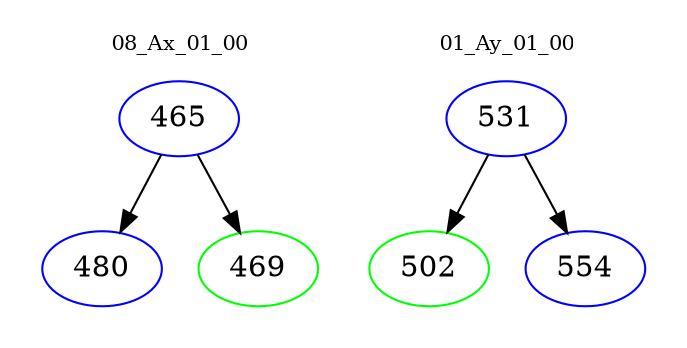 digraph{
subgraph cluster_0 {
color = white
label = "08_Ax_01_00";
fontsize=10;
T0_465 [label="465", color="blue"]
T0_465 -> T0_480 [color="black"]
T0_480 [label="480", color="blue"]
T0_465 -> T0_469 [color="black"]
T0_469 [label="469", color="green"]
}
subgraph cluster_1 {
color = white
label = "01_Ay_01_00";
fontsize=10;
T1_531 [label="531", color="blue"]
T1_531 -> T1_502 [color="black"]
T1_502 [label="502", color="green"]
T1_531 -> T1_554 [color="black"]
T1_554 [label="554", color="blue"]
}
}
